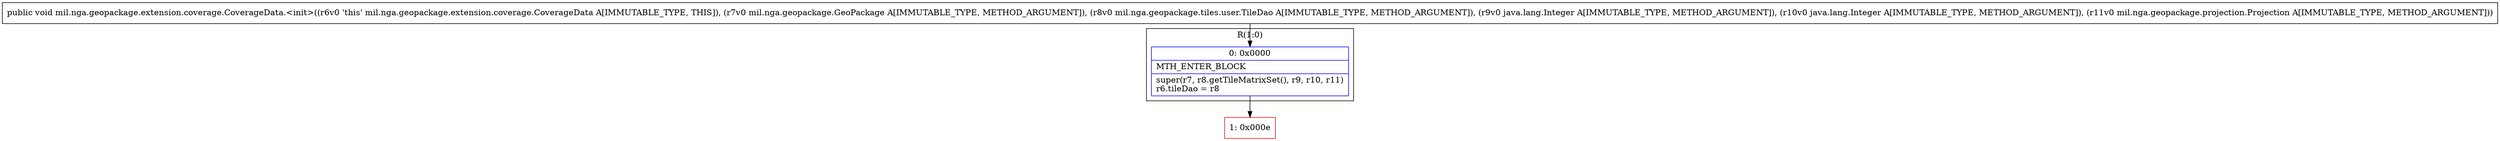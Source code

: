 digraph "CFG formil.nga.geopackage.extension.coverage.CoverageData.\<init\>(Lmil\/nga\/geopackage\/GeoPackage;Lmil\/nga\/geopackage\/tiles\/user\/TileDao;Ljava\/lang\/Integer;Ljava\/lang\/Integer;Lmil\/nga\/geopackage\/projection\/Projection;)V" {
subgraph cluster_Region_1798877784 {
label = "R(1:0)";
node [shape=record,color=blue];
Node_0 [shape=record,label="{0\:\ 0x0000|MTH_ENTER_BLOCK\l|super(r7, r8.getTileMatrixSet(), r9, r10, r11)\lr6.tileDao = r8\l}"];
}
Node_1 [shape=record,color=red,label="{1\:\ 0x000e}"];
MethodNode[shape=record,label="{public void mil.nga.geopackage.extension.coverage.CoverageData.\<init\>((r6v0 'this' mil.nga.geopackage.extension.coverage.CoverageData A[IMMUTABLE_TYPE, THIS]), (r7v0 mil.nga.geopackage.GeoPackage A[IMMUTABLE_TYPE, METHOD_ARGUMENT]), (r8v0 mil.nga.geopackage.tiles.user.TileDao A[IMMUTABLE_TYPE, METHOD_ARGUMENT]), (r9v0 java.lang.Integer A[IMMUTABLE_TYPE, METHOD_ARGUMENT]), (r10v0 java.lang.Integer A[IMMUTABLE_TYPE, METHOD_ARGUMENT]), (r11v0 mil.nga.geopackage.projection.Projection A[IMMUTABLE_TYPE, METHOD_ARGUMENT])) }"];
MethodNode -> Node_0;
Node_0 -> Node_1;
}

